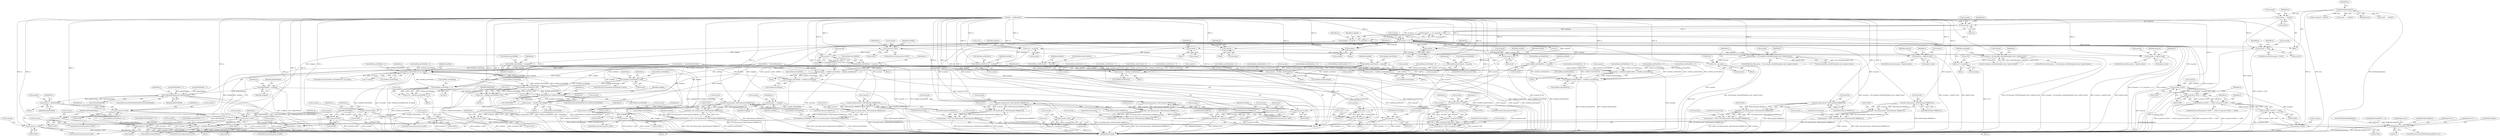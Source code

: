 digraph "0_openmpt_61fc6d3030a4d4283105cb5fb46b27b42fa5575e_1@array" {
"1000681" [label="(Call,m.param   = data[3])"];
"1000658" [label="(Call,file.ReadArray(data))"];
"1000707" [label="(Call,m.param >> 4)"];
"1000706" [label="(Call,(m.param >> 4) | (m.param << 4))"];
"1000704" [label="(Call,swapped = (m.param >> 4) | (m.param << 4))"];
"1000938" [label="(Call,globalVolSlide = swapped)"];
"1001990" [label="(Call,!didGlobalVolSlide && globalVolSlide)"];
"1002000" [label="(Call,m.param = globalVolSlide)"];
"1002006" [label="(Call,m.param & 0x0F)"];
"1002011" [label="(Call,m.param |= 0xF0)"];
"1002018" [label="(Call,m.param & 0xF0)"];
"1002023" [label="(Call,m.param |= 0x0F)"];
"1000990" [label="(Call,chnMem.autoVolSlide = swapped)"];
"1001753" [label="(Call,chnMem.autoVolSlide && !m.volcmd)"];
"1001763" [label="(Call,chnMem.autoVolSlide & 0xF0)"];
"1001778" [label="(Call,chnMem.autoVolSlide >> 4)"];
"1001774" [label="(Call,m.vol = chnMem.autoVolSlide >> 4)"];
"1001908" [label="(Call,!didVolSlide && chnMem.autoVolSlide)"];
"1001920" [label="(Call,m.param = chnMem.autoVolSlide)"];
"1001928" [label="(Call,m.param & 0x0F)"];
"1001933" [label="(Call,m.param |= 0xF0)"];
"1001940" [label="(Call,m.param & 0xF0)"];
"1001945" [label="(Call,m.param |= 0x0F)"];
"1001794" [label="(Call,chnMem.autoVolSlide & 0xF)"];
"1001790" [label="(Call,m.vol = chnMem.autoVolSlide & 0xF)"];
"1001563" [label="(Call,m.param = swapped)"];
"1001569" [label="(Call,m.param & 0xF0)"];
"1001574" [label="(Call,m.param |= 0x0F)"];
"1001581" [label="(Call,m.param & 0x0F)"];
"1001586" [label="(Call,m.param |= 0xF0)"];
"1000712" [label="(Call,m.param << 4)"];
"1000792" [label="(Call,std::min(m.param, ModCommand::PARAM(15)))"];
"1000790" [label="(Call,0x10 | std::min(m.param, ModCommand::PARAM(15)))"];
"1000786" [label="(Call,chnMem.autoFinePorta = 0x10 | std::min(m.param, ModCommand::PARAM(15)))"];
"1001855" [label="(Call,m.param = chnMem.autoFinePorta)"];
"1000830" [label="(Call,std::min(m.param, ModCommand::PARAM(15)))"];
"1000828" [label="(Call,0x20 | std::min(m.param, ModCommand::PARAM(15)))"];
"1000824" [label="(Call,chnMem.autoFinePorta = 0x20 | std::min(m.param, ModCommand::PARAM(15)))"];
"1000867" [label="(Call,chnMem.autoPortaUp = m.param)"];
"1001819" [label="(Call,m.param = chnMem.autoPortaUp)"];
"1000905" [label="(Call,chnMem.autoPortaDown = m.param)"];
"1001837" [label="(Call,m.param = chnMem.autoPortaDown)"];
"1000963" [label="(Call,std::min(m.param, ModCommand::PARAM(15)))"];
"1000961" [label="(Call,0x10 | std::min(m.param, ModCommand::PARAM(15)))"];
"1000957" [label="(Call,m.param = 0x10 | std::min(m.param, ModCommand::PARAM(15)))"];
"1000982" [label="(Call,std::min(m.param, ModCommand::PARAM(15)))"];
"1000980" [label="(Call,0x20 | std::min(m.param, ModCommand::PARAM(15)))"];
"1000976" [label="(Call,m.param = 0x20 | std::min(m.param, ModCommand::PARAM(15)))"];
"1001011" [label="(Call,m.vol = m.param)"];
"1001035" [label="(Call,m.param & 0xF0)"];
"1001050" [label="(Call,m.param >> 4)"];
"1001046" [label="(Call,m.vol = m.param >> 4)"];
"1001057" [label="(Call,m.param & 0x0F)"];
"1001072" [label="(Call,m.param & 0xF)"];
"1001068" [label="(Call,m.vol = m.param & 0xF)"];
"1001121" [label="(Call,m.param & 0xF)"];
"1001117" [label="(Call,fileHeader.speedFrac = m.param & 0xF)"];
"1000596" [label="(Call,fileHeader.speedFrac & 3)"];
"1001126" [label="(Call,m.param >>= 4)"];
"1001133" [label="(Call,chnMem.autoVibrato = m.param)"];
"1001895" [label="(Call,m.param = chnMem.vibratoMem = chnMem.autoVibrato)"];
"1001899" [label="(Call,chnMem.vibratoMem = chnMem.autoVibrato)"];
"1001157" [label="(Call,m.param & 0xF)"];
"1001162" [label="(Call,chnMem.autoTremolo = m.param)"];
"1001964" [label="(Call,m.param = chnMem.autoTremolo)"];
"1001208" [label="(Call,chnMem.autoTonePorta = m.param)"];
"1001873" [label="(Call,m.param = chnMem.tonePortaMem = chnMem.autoTonePorta)"];
"1001877" [label="(Call,chnMem.tonePortaMem = chnMem.autoTonePorta)"];
"1001259" [label="(Call,m.param--)"];
"1001264" [label="(Call,m.param < std::min(mpt::size(ModSample().cues), loopList.size()))"];
"1001280" [label="(Call,m.vol = m.param)"];
"1001319" [label="(Call,m.param--)"];
"1001324" [label="(Call,m.param < loopList.size())"];
"1001400" [label="(Call,m.param--)"];
"1001405" [label="(Call,m.param < std::min(mpt::size(ModSample().cues), loopList.size()))"];
"1001421" [label="(Call,m.vol = m.param)"];
"1001498" [label="(Call,m.param--)"];
"1001503" [label="(Call,m.param < loopList.size())"];
"1001594" [label="(Call,m.param & 0xF0)"];
"1001604" [label="(Call,m.param >> 4)"];
"1001600" [label="(Call,chnMem.autoVolSlide = m.param >> 4)"];
"1001631" [label="(Call,m.param & 0xF)"];
"1001629" [label="(Call,0xC0 | (m.param & 0xF))"];
"1001625" [label="(Call,m.param = 0xC0 | (m.param & 0xF))"];
"1001649" [label="(Call,std::min(m.param, ModCommand::PARAM(15)))"];
"1001647" [label="(Call,0xD0 | std::min(m.param, ModCommand::PARAM(15)))"];
"1001643" [label="(Call,m.param = 0xD0 | std::min(m.param, ModCommand::PARAM(15)))"];
"1001668" [label="(Call,std::min(m.param, ModCommand::PARAM(15)))"];
"1001666" [label="(Call,0x90 | std::min(m.param, ModCommand::PARAM(15)))"];
"1001662" [label="(Call,m.param = 0x90 | std::min(m.param, ModCommand::PARAM(15)))"];
"1001686" [label="(Call,m.param & 0xF0)"];
"1001685" [label="(Call,(m.param & 0xF0) == 0x60)"];
"1001684" [label="(Call,(m.param & 0xF0) == 0x60 || (m.param & 0xF0) == 0xE0)"];
"1001693" [label="(Call,m.param & 0xF0)"];
"1001692" [label="(Call,(m.param & 0xF0) == 0xE0)"];
"1001717" [label="(Call,m.param < 0x20)"];
"1001914" [label="(Block,)"];
"1001503" [label="(Call,m.param < loopList.size())"];
"1000943" [label="(Identifier,m)"];
"1001208" [label="(Call,chnMem.autoTonePorta = m.param)"];
"1001878" [label="(Call,chnMem.tonePortaMem)"];
"1001669" [label="(Call,m.param)"];
"1000803" [label="(Call,chnMem.autoPortaDown = 0)"];
"1002022" [label="(Literal,0xF0)"];
"1000712" [label="(Call,m.param << 4)"];
"1001418" [label="(Identifier,m)"];
"1001125" [label="(Literal,0xF)"];
"1001762" [label="(ControlStructure,if(chnMem.autoVolSlide & 0xF0))"];
"1000714" [label="(Identifier,m)"];
"1001308" [label="(Block,)"];
"1002012" [label="(Call,m.param)"];
"1001588" [label="(Identifier,m)"];
"1000674" [label="(Call,m.command = data[2])"];
"1000905" [label="(Call,chnMem.autoPortaDown = m.param)"];
"1001072" [label="(Call,m.param & 0xF)"];
"1001653" [label="(Call,ModCommand::PARAM(15))"];
"1001644" [label="(Call,m.param)"];
"1001939" [label="(ControlStructure,if(m.param & 0xF0))"];
"1001062" [label="(Block,)"];
"1002018" [label="(Call,m.param & 0xF0)"];
"1001389" [label="(Block,)"];
"1001263" [label="(ControlStructure,if(m.param < std::min(mpt::size(ModSample().cues), loopList.size())))"];
"1000644" [label="(Block,)"];
"1000790" [label="(Call,0x10 | std::min(m.param, ModCommand::PARAM(15)))"];
"1001590" [label="(Literal,0xF0)"];
"1000808" [label="(Call,chnMem.autoTonePorta = 0)"];
"1001280" [label="(Call,m.vol = m.param)"];
"1001798" [label="(Literal,0xF)"];
"1001900" [label="(Call,chnMem.vibratoMem)"];
"1000871" [label="(Call,m.param)"];
"1001514" [label="(Identifier,loopList)"];
"1001643" [label="(Call,m.param = 0xD0 | std::min(m.param, ModCommand::PARAM(15)))"];
"1001012" [label="(Call,m.vol)"];
"1001928" [label="(Call,m.param & 0x0F)"];
"1001582" [label="(Call,m.param)"];
"1001956" [label="(Identifier,chnMem)"];
"1001725" [label="(Identifier,m)"];
"1001076" [label="(Literal,0xF)"];
"1001601" [label="(Call,chnMem.autoVolSlide)"];
"1001162" [label="(Call,chnMem.autoTremolo = m.param)"];
"1001068" [label="(Call,m.vol = m.param & 0xF)"];
"1001502" [label="(ControlStructure,if(m.param < loopList.size()))"];
"1000834" [label="(Call,ModCommand::PARAM(15))"];
"1001965" [label="(Call,m.param)"];
"1001737" [label="(Identifier,m)"];
"1002015" [label="(Literal,0xF0)"];
"1001790" [label="(Call,m.vol = chnMem.autoVolSlide & 0xF)"];
"1000652" [label="(Call,&m = rowBase[chn])"];
"1001752" [label="(ControlStructure,if(chnMem.autoVolSlide && !m.volcmd))"];
"1001933" [label="(Call,m.param |= 0xF0)"];
"1000997" [label="(Identifier,m)"];
"1000868" [label="(Call,chnMem.autoPortaUp)"];
"1001054" [label="(Literal,4)"];
"1000602" [label="(JumpTarget,default:)"];
"1001622" [label="(Identifier,m)"];
"1001158" [label="(Call,m.param)"];
"1001405" [label="(Call,m.param < std::min(mpt::size(ModSample().cues), loopList.size()))"];
"1001764" [label="(Call,chnMem.autoVolSlide)"];
"1001498" [label="(Call,m.param--)"];
"1001968" [label="(Call,chnMem.autoTremolo)"];
"1001911" [label="(Call,chnMem.autoVolSlide)"];
"1000957" [label="(Call,m.param = 0x10 | std::min(m.param, ModCommand::PARAM(15)))"];
"1001122" [label="(Call,m.param)"];
"1001718" [label="(Call,m.param)"];
"1000707" [label="(Call,m.param >> 4)"];
"1000682" [label="(Call,m.param)"];
"1001753" [label="(Call,chnMem.autoVolSlide && !m.volcmd)"];
"1001767" [label="(Literal,0xF0)"];
"1000938" [label="(Call,globalVolSlide = swapped)"];
"1001635" [label="(Literal,0xF)"];
"1000933" [label="(Call,globalVolSlide = 0)"];
"1001324" [label="(Call,m.param < loopList.size())"];
"1001137" [label="(Call,m.param)"];
"1001942" [label="(Identifier,m)"];
"1001881" [label="(Call,chnMem.autoTonePorta)"];
"1001563" [label="(Call,m.param = swapped)"];
"1000800" [label="(Identifier,chnMem)"];
"1000798" [label="(Call,chnMem.autoPortaUp = 0)"];
"1001991" [label="(Call,!didGlobalVolSlide)"];
"1001591" [label="(ControlStructure,break;)"];
"1001259" [label="(Call,m.param--)"];
"1001335" [label="(Identifier,loopList)"];
"1001425" [label="(Call,m.param)"];
"1001069" [label="(Call,m.vol)"];
"1001757" [label="(Call,!m.volcmd)"];
"1001604" [label="(Call,m.param >> 4)"];
"1001608" [label="(Literal,4)"];
"1001951" [label="(Identifier,didVolSlide)"];
"1000900" [label="(Call,chnMem.autoPortaUp = 0)"];
"1002011" [label="(Call,m.param |= 0xF0)"];
"1002017" [label="(ControlStructure,if(m.param & 0xF0))"];
"1000759" [label="(Block,)"];
"1000646" [label="(Call,&chnMem = channelMemory[chn])"];
"1000963" [label="(Call,std::min(m.param, ModCommand::PARAM(15)))"];
"1000914" [label="(Identifier,chnMem)"];
"1001209" [label="(Call,chnMem.autoTonePorta)"];
"1000793" [label="(Call,m.param)"];
"1001203" [label="(Call,chnMem.autoPortaDown = 0)"];
"1001899" [label="(Call,chnMem.vibratoMem = chnMem.autoVibrato)"];
"1001849" [label="(Block,)"];
"1001058" [label="(Call,m.param)"];
"1000906" [label="(Call,chnMem.autoPortaDown)"];
"1001947" [label="(Identifier,m)"];
"1001636" [label="(ControlStructure,break;)"];
"1000667" [label="(Call,m.note    = data[1])"];
"1001697" [label="(Literal,0xF0)"];
"1001268" [label="(Call,std::min(mpt::size(ModSample().cues), loopList.size()))"];
"1001778" [label="(Call,chnMem.autoVolSlide >> 4)"];
"1001034" [label="(ControlStructure,if(m.param & 0xF0))"];
"1001805" [label="(Identifier,m)"];
"1001020" [label="(Identifier,chnMem)"];
"1001632" [label="(Call,m.param)"];
"1001574" [label="(Call,m.param |= 0x0F)"];
"1001782" [label="(Literal,4)"];
"1001794" [label="(Call,chnMem.autoVolSlide & 0xF)"];
"1001036" [label="(Call,m.param)"];
"1001117" [label="(Call,fileHeader.speedFrac = m.param & 0xF)"];
"1001128" [label="(Identifier,m)"];
"1001662" [label="(Call,m.param = 0x90 | std::min(m.param, ModCommand::PARAM(15)))"];
"1001859" [label="(Call,chnMem.autoFinePorta)"];
"1001903" [label="(Call,chnMem.autoVibrato)"];
"1001686" [label="(Call,m.param & 0xF0)"];
"1001549" [label="(Identifier,m)"];
"1001693" [label="(Call,m.param & 0xF0)"];
"1002013" [label="(Identifier,m)"];
"1000711" [label="(Literal,4)"];
"1001573" [label="(Literal,0xF0)"];
"1001605" [label="(Call,m.param)"];
"1001795" [label="(Call,chnMem.autoVolSlide)"];
"1001177" [label="(Identifier,m)"];
"1001370" [label="(Identifier,m)"];
"1001668" [label="(Call,std::min(m.param, ModCommand::PARAM(15)))"];
"1000830" [label="(Call,std::min(m.param, ModCommand::PARAM(15)))"];
"1001945" [label="(Call,m.param |= 0x0F)"];
"1001079" [label="(Identifier,chnMem)"];
"1000912" [label="(Call,chnMem.autoTonePorta = 0)"];
"1001989" [label="(ControlStructure,if(!didGlobalVolSlide && globalVolSlide))"];
"1001873" [label="(Call,m.param = chnMem.tonePortaMem = chnMem.autoTonePorta)"];
"1001935" [label="(Identifier,m)"];
"1000705" [label="(Identifier,swapped)"];
"1001754" [label="(Call,chnMem.autoVolSlide)"];
"1000958" [label="(Call,m.param)"];
"1001568" [label="(ControlStructure,if(m.param & 0xF0))"];
"1001015" [label="(Call,m.param)"];
"1001504" [label="(Call,m.param)"];
"1000700" [label="(Call,chnMem = ChannelMemory())"];
"1000643" [label="(Identifier,chn)"];
"1000836" [label="(Call,chnMem.autoPortaUp = 0)"];
"1001073" [label="(Call,m.param)"];
"1001791" [label="(Call,m.vol)"];
"1001889" [label="(Block,)"];
"1001157" [label="(Call,m.param & 0xF)"];
"1001944" [label="(Literal,0xF0)"];
"1001819" [label="(Call,m.param = chnMem.autoPortaUp)"];
"1001716" [label="(ControlStructure,if(m.param < 0x20))"];
"1001578" [label="(Literal,0x0F)"];
"1001248" [label="(Block,)"];
"1001650" [label="(Call,m.param)"];
"1001598" [label="(Literal,0xF0)"];
"1001687" [label="(Call,m.param)"];
"1001161" [label="(Literal,0xF)"];
"1001576" [label="(Identifier,m)"];
"1001626" [label="(Call,m.param)"];
"1001924" [label="(Call,chnMem.autoVolSlide)"];
"1000988" [label="(ControlStructure,break;)"];
"1000148" [label="(Call,ValidateHeader(fileHeader))"];
"1001325" [label="(Call,m.param)"];
"1001404" [label="(ControlStructure,if(m.param < std::min(mpt::size(ModSample().cues), loopList.size())))"];
"1001401" [label="(Call,m.param)"];
"1001630" [label="(Literal,0xC0)"];
"1002008" [label="(Identifier,m)"];
"1001212" [label="(Call,m.param)"];
"1002006" [label="(Call,m.param & 0x0F)"];
"1001077" [label="(Call,chnMem.autoVolSlide = 0)"];
"1001406" [label="(Call,m.param)"];
"1001813" [label="(Block,)"];
"1000969" [label="(ControlStructure,break;)"];
"1000786" [label="(Call,chnMem.autoFinePorta = 0x10 | std::min(m.param, ModCommand::PARAM(15)))"];
"1000787" [label="(Call,chnMem.autoFinePorta)"];
"1001721" [label="(Literal,0x20)"];
"1001856" [label="(Call,m.param)"];
"1002001" [label="(Call,m.param)"];
"1001595" [label="(Call,m.param)"];
"1001774" [label="(Call,m.vol = chnMem.autoVolSlide >> 4)"];
"1000517" [label="(Call,globalVolSlide = 0)"];
"1001838" [label="(Call,m.param)"];
"1001990" [label="(Call,!didGlobalVolSlide && globalVolSlide)"];
"1001895" [label="(Call,m.param = chnMem.vibratoMem = chnMem.autoVibrato)"];
"1001432" [label="(Identifier,nonLooped)"];
"1000824" [label="(Call,chnMem.autoFinePorta = 0x20 | std::min(m.param, ModCommand::PARAM(15)))"];
"1001409" [label="(Call,std::min(mpt::size(ModSample().cues), loopList.size()))"];
"1000708" [label="(Call,m.param)"];
"1000876" [label="(Identifier,chnMem)"];
"1001265" [label="(Call,m.param)"];
"1001264" [label="(Call,m.param < std::min(mpt::size(ModSample().cues), loopList.size()))"];
"1000879" [label="(Call,chnMem.autoTonePorta = 0)"];
"1001217" [label="(Identifier,chnMem)"];
"1002182" [label="(MethodReturn,bool)"];
"1001775" [label="(Call,m.vol)"];
"1001198" [label="(Call,chnMem.autoPortaUp = 0)"];
"1001647" [label="(Call,0xD0 | std::min(m.param, ModCommand::PARAM(15)))"];
"1001934" [label="(Call,m.param)"];
"1001771" [label="(Identifier,m)"];
"1001166" [label="(Call,m.param)"];
"1000681" [label="(Call,m.param   = data[3])"];
"1000939" [label="(Identifier,globalVolSlide)"];
"1001320" [label="(Call,m.param)"];
"1001571" [label="(Identifier,m)"];
"1000595" [label="(ControlStructure,switch(fileHeader.speedFrac & 3))"];
"1001994" [label="(Block,)"];
"1001917" [label="(Identifier,m)"];
"1001701" [label="(Identifier,m)"];
"1001787" [label="(Identifier,m)"];
"1002000" [label="(Call,m.param = globalVolSlide)"];
"1001648" [label="(Literal,0xD0)"];
"1001260" [label="(Call,m.param)"];
"1001685" [label="(Call,(m.param & 0xF0) == 0x60)"];
"1001328" [label="(Call,loopList.size())"];
"1001059" [label="(Identifier,m)"];
"1000981" [label="(Literal,0x20)"];
"1001920" [label="(Call,m.param = chnMem.autoVolSlide)"];
"1001422" [label="(Call,m.vol)"];
"1001674" [label="(ControlStructure,break;)"];
"1000977" [label="(Call,m.param)"];
"1002007" [label="(Call,m.param)"];
"1001415" [label="(Block,)"];
"1001698" [label="(Literal,0xE0)"];
"1001779" [label="(Call,chnMem.autoVolSlide)"];
"1001057" [label="(Call,m.param & 0x0F)"];
"1001131" [label="(ControlStructure,break;)"];
"1000962" [label="(Literal,0x10)"];
"1001039" [label="(Literal,0xF0)"];
"1001407" [label="(Identifier,m)"];
"1001946" [label="(Call,m.param)"];
"1001683" [label="(ControlStructure,if((m.param & 0xF0) == 0x60 || (m.param & 0xF0) == 0xE0))"];
"1001487" [label="(Block,)"];
"1001193" [label="(Call,chnMem.autoFinePorta = 0)"];
"1001823" [label="(Call,chnMem.autoPortaUp)"];
"1001585" [label="(Literal,0x0F)"];
"1001930" [label="(Identifier,m)"];
"1001050" [label="(Call,m.param >> 4)"];
"1000721" [label="(Identifier,m)"];
"1001056" [label="(ControlStructure,if(m.param & 0x0F))"];
"1001765" [label="(Identifier,chnMem)"];
"1001728" [label="(Call,fileHeader.speedFrac = 0)"];
"1001940" [label="(Call,m.param & 0xF0)"];
"1000704" [label="(Call,swapped = (m.param >> 4) | (m.param << 4))"];
"1001684" [label="(Call,(m.param & 0xF0) == 0x60 || (m.param & 0xF0) == 0xE0)"];
"1000991" [label="(Call,chnMem.autoVolSlide)"];
"1001172" [label="(Identifier,chnMem)"];
"1000961" [label="(Call,0x10 | std::min(m.param, ModCommand::PARAM(15)))"];
"1001929" [label="(Call,m.param)"];
"1001600" [label="(Call,chnMem.autoVolSlide = m.param >> 4)"];
"1001667" [label="(Literal,0x90)"];
"1001941" [label="(Call,m.param)"];
"1000838" [label="(Identifier,chnMem)"];
"1001909" [label="(Call,!didVolSlide)"];
"1001567" [label="(Identifier,swapped)"];
"1001046" [label="(Call,m.vol = m.param >> 4)"];
"1001625" [label="(Call,m.param = 0xC0 | (m.param & 0xF))"];
"1001326" [label="(Identifier,m)"];
"1001599" [label="(Block,)"];
"1001051" [label="(Call,m.param)"];
"1002024" [label="(Call,m.param)"];
"1001323" [label="(ControlStructure,if(m.param < loopList.size()))"];
"1001133" [label="(Call,chnMem.autoVibrato = m.param)"];
"1001964" [label="(Call,m.param = chnMem.autoTremolo)"];
"1000994" [label="(Identifier,swapped)"];
"1001831" [label="(Block,)"];
"1002005" [label="(ControlStructure,if(m.param & 0x0F))"];
"1001121" [label="(Call,m.param & 0xF)"];
"1001908" [label="(Call,!didVolSlide && chnMem.autoVolSlide)"];
"1001065" [label="(Identifier,m)"];
"1001134" [label="(Call,chnMem.autoVibrato)"];
"1001564" [label="(Call,m.param)"];
"1000895" [label="(Call,chnMem.autoFinePorta = 0)"];
"1001611" [label="(Identifier,m)"];
"1001156" [label="(ControlStructure,if(m.param & 0xF))"];
"1000625" [label="(JumpTarget,case 3:)"];
"1002010" [label="(Literal,0x0F)"];
"1002027" [label="(Literal,0x0F)"];
"1000831" [label="(Call,m.param)"];
"1002029" [label="(Identifier,didGlobalVolSlide)"];
"1001958" [label="(Block,)"];
"1001837" [label="(Call,m.param = chnMem.autoPortaDown)"];
"1000909" [label="(Call,m.param)"];
"1001011" [label="(Call,m.vol = m.param)"];
"1001319" [label="(Call,m.param--)"];
"1001717" [label="(Call,m.param < 0x20)"];
"1001400" [label="(Call,m.param--)"];
"1000828" [label="(Call,0x20 | std::min(m.param, ModCommand::PARAM(15)))"];
"1001266" [label="(Identifier,m)"];
"1000867" [label="(Call,chnMem.autoPortaUp = m.param)"];
"1001507" [label="(Call,loopList.size())"];
"1001040" [label="(Block,)"];
"1000796" [label="(Call,ModCommand::PARAM(15))"];
"1001289" [label="(Identifier,m)"];
"1000706" [label="(Call,(m.param >> 4) | (m.param << 4))"];
"1001763" [label="(Call,chnMem.autoVolSlide & 0xF0)"];
"1001629" [label="(Call,0xC0 | (m.param & 0xF))"];
"1001594" [label="(Call,m.param & 0xF0)"];
"1001690" [label="(Literal,0xF0)"];
"1000825" [label="(Call,chnMem.autoFinePorta)"];
"1002019" [label="(Call,m.param)"];
"1000792" [label="(Call,std::min(m.param, ModCommand::PARAM(15)))"];
"1001692" [label="(Call,(m.param & 0xF0) == 0xE0)"];
"1001586" [label="(Call,m.param |= 0xF0)"];
"1000829" [label="(Literal,0x20)"];
"1001587" [label="(Call,m.param)"];
"1000980" [label="(Call,0x20 | std::min(m.param, ModCommand::PARAM(15)))"];
"1001949" [label="(Literal,0x0F)"];
"1001061" [label="(Literal,0x0F)"];
"1002004" [label="(Identifier,globalVolSlide)"];
"1001421" [label="(Call,m.vol = m.param)"];
"1001932" [label="(Literal,0x0F)"];
"1001580" [label="(ControlStructure,if(m.param & 0x0F))"];
"1000662" [label="(Identifier,m)"];
"1000716" [label="(Literal,4)"];
"1001043" [label="(Identifier,m)"];
"1001035" [label="(Call,m.param & 0xF0)"];
"1001569" [label="(Call,m.param & 0xF0)"];
"1000862" [label="(Call,chnMem.autoFinePorta = 0)"];
"1001800" [label="(Identifier,didVolSlide)"];
"1001126" [label="(Call,m.param >>= 4)"];
"1000990" [label="(Call,chnMem.autoVolSlide = swapped)"];
"1002025" [label="(Identifier,m)"];
"1000597" [label="(Call,fileHeader.speedFrac)"];
"1001896" [label="(Call,m.param)"];
"1000658" [label="(Call,file.ReadArray(data))"];
"1001593" [label="(ControlStructure,if(m.param & 0xF0))"];
"1001997" [label="(Identifier,m)"];
"1000982" [label="(Call,std::min(m.param, ModCommand::PARAM(15)))"];
"1000791" [label="(Literal,0x10)"];
"1001570" [label="(Call,m.param)"];
"1000986" [label="(Call,ModCommand::PARAM(15))"];
"1001164" [label="(Identifier,chnMem)"];
"1001018" [label="(Call,chnMem.autoVolSlide = 0)"];
"1001663" [label="(Call,m.param)"];
"1001130" [label="(Literal,4)"];
"1000659" [label="(Identifier,data)"];
"1000964" [label="(Call,m.param)"];
"1000983" [label="(Call,m.param)"];
"1002023" [label="(Call,m.param |= 0x0F)"];
"1000660" [label="(Call,m.instr   = data[0])"];
"1001694" [label="(Call,m.param)"];
"1001707" [label="(Identifier,m)"];
"1001768" [label="(Block,)"];
"1001784" [label="(Block,)"];
"1001602" [label="(Identifier,chnMem)"];
"1001655" [label="(ControlStructure,break;)"];
"1001841" [label="(Call,chnMem.autoPortaDown)"];
"1001993" [label="(Identifier,globalVolSlide)"];
"1000874" [label="(Call,chnMem.autoPortaDown = 0)"];
"1001277" [label="(Identifier,m)"];
"1001867" [label="(Block,)"];
"1001619" [label="(Block,)"];
"1001927" [label="(ControlStructure,if(m.param & 0x0F))"];
"1001575" [label="(Call,m.param)"];
"1000616" [label="(JumpTarget,case 2:)"];
"1000846" [label="(Call,chnMem.autoTonePorta = 0)"];
"1001907" [label="(ControlStructure,if(!didVolSlide && chnMem.autoVolSlide))"];
"1001118" [label="(Call,fileHeader.speedFrac)"];
"1000940" [label="(Identifier,swapped)"];
"1001127" [label="(Call,m.param)"];
"1001649" [label="(Call,std::min(m.param, ModCommand::PARAM(15)))"];
"1000596" [label="(Call,fileHeader.speedFrac & 3)"];
"1001921" [label="(Call,m.param)"];
"1001666" [label="(Call,0x90 | std::min(m.param, ModCommand::PARAM(15)))"];
"1001855" [label="(Call,m.param = chnMem.autoFinePorta)"];
"1000607" [label="(JumpTarget,case 1:)"];
"1001672" [label="(Call,ModCommand::PARAM(15))"];
"1001937" [label="(Literal,0xF0)"];
"1001820" [label="(Call,m.param)"];
"1001170" [label="(Call,chnMem.autoTremolo = 0)"];
"1000713" [label="(Call,m.param)"];
"1000976" [label="(Call,m.param = 0x20 | std::min(m.param, ModCommand::PARAM(15)))"];
"1000690" [label="(Identifier,m)"];
"1001581" [label="(Call,m.param & 0x0F)"];
"1001499" [label="(Call,m.param)"];
"1001281" [label="(Call,m.vol)"];
"1000967" [label="(Call,ModCommand::PARAM(15))"];
"1001695" [label="(Identifier,m)"];
"1001284" [label="(Call,m.param)"];
"1000685" [label="(Call,data[3])"];
"1000841" [label="(Call,chnMem.autoPortaDown = 0)"];
"1001583" [label="(Identifier,m)"];
"1001142" [label="(Identifier,chnMem)"];
"1001047" [label="(Call,m.vol)"];
"1000600" [label="(Literal,3)"];
"1001877" [label="(Call,chnMem.tonePortaMem = chnMem.autoTonePorta)"];
"1001274" [label="(Block,)"];
"1001691" [label="(Literal,0x60)"];
"1001163" [label="(Call,chnMem.autoTremolo)"];
"1002020" [label="(Identifier,m)"];
"1001874" [label="(Call,m.param)"];
"1001505" [label="(Identifier,m)"];
"1001631" [label="(Call,m.param & 0xF)"];
"1000681" -> "1000644"  [label="AST: "];
"1000681" -> "1000685"  [label="CFG: "];
"1000682" -> "1000681"  [label="AST: "];
"1000685" -> "1000681"  [label="AST: "];
"1000690" -> "1000681"  [label="CFG: "];
"1000681" -> "1002182"  [label="DDG: data[3]"];
"1000658" -> "1000681"  [label="DDG: data"];
"1000681" -> "1000707"  [label="DDG: m.param"];
"1000658" -> "1000644"  [label="AST: "];
"1000658" -> "1000659"  [label="CFG: "];
"1000659" -> "1000658"  [label="AST: "];
"1000662" -> "1000658"  [label="CFG: "];
"1000658" -> "1002182"  [label="DDG: file.ReadArray(data)"];
"1000658" -> "1002182"  [label="DDG: data"];
"1000658" -> "1000660"  [label="DDG: data"];
"1000658" -> "1000667"  [label="DDG: data"];
"1000658" -> "1000674"  [label="DDG: data"];
"1000707" -> "1000706"  [label="AST: "];
"1000707" -> "1000711"  [label="CFG: "];
"1000708" -> "1000707"  [label="AST: "];
"1000711" -> "1000707"  [label="AST: "];
"1000714" -> "1000707"  [label="CFG: "];
"1000707" -> "1000706"  [label="DDG: m.param"];
"1000707" -> "1000706"  [label="DDG: 4"];
"1000652" -> "1000707"  [label="DDG: m"];
"1000707" -> "1000712"  [label="DDG: m.param"];
"1000706" -> "1000704"  [label="AST: "];
"1000706" -> "1000712"  [label="CFG: "];
"1000712" -> "1000706"  [label="AST: "];
"1000704" -> "1000706"  [label="CFG: "];
"1000706" -> "1002182"  [label="DDG: m.param << 4"];
"1000706" -> "1002182"  [label="DDG: m.param >> 4"];
"1000706" -> "1000704"  [label="DDG: m.param >> 4"];
"1000706" -> "1000704"  [label="DDG: m.param << 4"];
"1000712" -> "1000706"  [label="DDG: m.param"];
"1000712" -> "1000706"  [label="DDG: 4"];
"1000704" -> "1000644"  [label="AST: "];
"1000705" -> "1000704"  [label="AST: "];
"1000721" -> "1000704"  [label="CFG: "];
"1000704" -> "1002182"  [label="DDG: (m.param >> 4) | (m.param << 4)"];
"1000704" -> "1002182"  [label="DDG: swapped"];
"1000704" -> "1000938"  [label="DDG: swapped"];
"1000704" -> "1000990"  [label="DDG: swapped"];
"1000704" -> "1001563"  [label="DDG: swapped"];
"1000938" -> "1000759"  [label="AST: "];
"1000938" -> "1000940"  [label="CFG: "];
"1000939" -> "1000938"  [label="AST: "];
"1000940" -> "1000938"  [label="AST: "];
"1000943" -> "1000938"  [label="CFG: "];
"1000938" -> "1002182"  [label="DDG: globalVolSlide"];
"1000938" -> "1002182"  [label="DDG: swapped"];
"1000938" -> "1001990"  [label="DDG: globalVolSlide"];
"1001990" -> "1001989"  [label="AST: "];
"1001990" -> "1001991"  [label="CFG: "];
"1001990" -> "1001993"  [label="CFG: "];
"1001991" -> "1001990"  [label="AST: "];
"1001993" -> "1001990"  [label="AST: "];
"1001997" -> "1001990"  [label="CFG: "];
"1000643" -> "1001990"  [label="CFG: "];
"1001990" -> "1002182"  [label="DDG: globalVolSlide"];
"1001990" -> "1002182"  [label="DDG: !didGlobalVolSlide"];
"1001990" -> "1002182"  [label="DDG: !didGlobalVolSlide && globalVolSlide"];
"1001991" -> "1001990"  [label="DDG: didGlobalVolSlide"];
"1000933" -> "1001990"  [label="DDG: globalVolSlide"];
"1000517" -> "1001990"  [label="DDG: globalVolSlide"];
"1001990" -> "1002000"  [label="DDG: globalVolSlide"];
"1002000" -> "1001994"  [label="AST: "];
"1002000" -> "1002004"  [label="CFG: "];
"1002001" -> "1002000"  [label="AST: "];
"1002004" -> "1002000"  [label="AST: "];
"1002008" -> "1002000"  [label="CFG: "];
"1002000" -> "1002182"  [label="DDG: globalVolSlide"];
"1002000" -> "1002006"  [label="DDG: m.param"];
"1002006" -> "1002005"  [label="AST: "];
"1002006" -> "1002010"  [label="CFG: "];
"1002007" -> "1002006"  [label="AST: "];
"1002010" -> "1002006"  [label="AST: "];
"1002013" -> "1002006"  [label="CFG: "];
"1002020" -> "1002006"  [label="CFG: "];
"1002006" -> "1002182"  [label="DDG: m.param & 0x0F"];
"1000652" -> "1002006"  [label="DDG: m"];
"1002006" -> "1002011"  [label="DDG: m.param"];
"1002006" -> "1002018"  [label="DDG: m.param"];
"1002011" -> "1002005"  [label="AST: "];
"1002011" -> "1002015"  [label="CFG: "];
"1002012" -> "1002011"  [label="AST: "];
"1002015" -> "1002011"  [label="AST: "];
"1002029" -> "1002011"  [label="CFG: "];
"1002011" -> "1002182"  [label="DDG: m.param"];
"1002011" -> "1002182"  [label="DDG: m.param |= 0xF0"];
"1000652" -> "1002011"  [label="DDG: m"];
"1002018" -> "1002017"  [label="AST: "];
"1002018" -> "1002022"  [label="CFG: "];
"1002019" -> "1002018"  [label="AST: "];
"1002022" -> "1002018"  [label="AST: "];
"1002025" -> "1002018"  [label="CFG: "];
"1002029" -> "1002018"  [label="CFG: "];
"1002018" -> "1002182"  [label="DDG: m.param & 0xF0"];
"1002018" -> "1002182"  [label="DDG: m.param"];
"1000652" -> "1002018"  [label="DDG: m"];
"1002018" -> "1002023"  [label="DDG: m.param"];
"1002023" -> "1002017"  [label="AST: "];
"1002023" -> "1002027"  [label="CFG: "];
"1002024" -> "1002023"  [label="AST: "];
"1002027" -> "1002023"  [label="AST: "];
"1002029" -> "1002023"  [label="CFG: "];
"1002023" -> "1002182"  [label="DDG: m.param |= 0x0F"];
"1002023" -> "1002182"  [label="DDG: m.param"];
"1000652" -> "1002023"  [label="DDG: m"];
"1000990" -> "1000759"  [label="AST: "];
"1000990" -> "1000994"  [label="CFG: "];
"1000991" -> "1000990"  [label="AST: "];
"1000994" -> "1000990"  [label="AST: "];
"1000997" -> "1000990"  [label="CFG: "];
"1000990" -> "1002182"  [label="DDG: chnMem.autoVolSlide"];
"1000990" -> "1002182"  [label="DDG: swapped"];
"1000990" -> "1001753"  [label="DDG: chnMem.autoVolSlide"];
"1001753" -> "1001752"  [label="AST: "];
"1001753" -> "1001754"  [label="CFG: "];
"1001753" -> "1001757"  [label="CFG: "];
"1001754" -> "1001753"  [label="AST: "];
"1001757" -> "1001753"  [label="AST: "];
"1001765" -> "1001753"  [label="CFG: "];
"1001805" -> "1001753"  [label="CFG: "];
"1001753" -> "1002182"  [label="DDG: chnMem.autoVolSlide"];
"1001753" -> "1002182"  [label="DDG: !m.volcmd"];
"1001753" -> "1002182"  [label="DDG: chnMem.autoVolSlide && !m.volcmd"];
"1001908" -> "1001753"  [label="DDG: chnMem.autoVolSlide"];
"1000646" -> "1001753"  [label="DDG: chnMem"];
"1001077" -> "1001753"  [label="DDG: chnMem.autoVolSlide"];
"1001018" -> "1001753"  [label="DDG: chnMem.autoVolSlide"];
"1001778" -> "1001753"  [label="DDG: chnMem.autoVolSlide"];
"1001794" -> "1001753"  [label="DDG: chnMem.autoVolSlide"];
"1001600" -> "1001753"  [label="DDG: chnMem.autoVolSlide"];
"1000700" -> "1001753"  [label="DDG: chnMem"];
"1001757" -> "1001753"  [label="DDG: m.volcmd"];
"1001753" -> "1001763"  [label="DDG: chnMem.autoVolSlide"];
"1001753" -> "1001908"  [label="DDG: chnMem.autoVolSlide"];
"1001763" -> "1001762"  [label="AST: "];
"1001763" -> "1001767"  [label="CFG: "];
"1001764" -> "1001763"  [label="AST: "];
"1001767" -> "1001763"  [label="AST: "];
"1001771" -> "1001763"  [label="CFG: "];
"1001787" -> "1001763"  [label="CFG: "];
"1001763" -> "1002182"  [label="DDG: chnMem.autoVolSlide & 0xF0"];
"1000646" -> "1001763"  [label="DDG: chnMem"];
"1000700" -> "1001763"  [label="DDG: chnMem"];
"1001763" -> "1001778"  [label="DDG: chnMem.autoVolSlide"];
"1001763" -> "1001794"  [label="DDG: chnMem.autoVolSlide"];
"1001778" -> "1001774"  [label="AST: "];
"1001778" -> "1001782"  [label="CFG: "];
"1001779" -> "1001778"  [label="AST: "];
"1001782" -> "1001778"  [label="AST: "];
"1001774" -> "1001778"  [label="CFG: "];
"1001778" -> "1002182"  [label="DDG: chnMem.autoVolSlide"];
"1001778" -> "1001774"  [label="DDG: chnMem.autoVolSlide"];
"1001778" -> "1001774"  [label="DDG: 4"];
"1000646" -> "1001778"  [label="DDG: chnMem"];
"1000700" -> "1001778"  [label="DDG: chnMem"];
"1001778" -> "1001908"  [label="DDG: chnMem.autoVolSlide"];
"1001774" -> "1001768"  [label="AST: "];
"1001775" -> "1001774"  [label="AST: "];
"1001800" -> "1001774"  [label="CFG: "];
"1001774" -> "1002182"  [label="DDG: chnMem.autoVolSlide >> 4"];
"1001774" -> "1002182"  [label="DDG: m.vol"];
"1001908" -> "1001907"  [label="AST: "];
"1001908" -> "1001909"  [label="CFG: "];
"1001908" -> "1001911"  [label="CFG: "];
"1001909" -> "1001908"  [label="AST: "];
"1001911" -> "1001908"  [label="AST: "];
"1001917" -> "1001908"  [label="CFG: "];
"1001956" -> "1001908"  [label="CFG: "];
"1001908" -> "1002182"  [label="DDG: chnMem.autoVolSlide"];
"1001908" -> "1002182"  [label="DDG: !didVolSlide"];
"1001908" -> "1002182"  [label="DDG: !didVolSlide && chnMem.autoVolSlide"];
"1001909" -> "1001908"  [label="DDG: didVolSlide"];
"1000646" -> "1001908"  [label="DDG: chnMem"];
"1001794" -> "1001908"  [label="DDG: chnMem.autoVolSlide"];
"1000700" -> "1001908"  [label="DDG: chnMem"];
"1001908" -> "1001920"  [label="DDG: chnMem.autoVolSlide"];
"1001920" -> "1001914"  [label="AST: "];
"1001920" -> "1001924"  [label="CFG: "];
"1001921" -> "1001920"  [label="AST: "];
"1001924" -> "1001920"  [label="AST: "];
"1001930" -> "1001920"  [label="CFG: "];
"1001920" -> "1002182"  [label="DDG: chnMem.autoVolSlide"];
"1000646" -> "1001920"  [label="DDG: chnMem"];
"1000700" -> "1001920"  [label="DDG: chnMem"];
"1001920" -> "1001928"  [label="DDG: m.param"];
"1001928" -> "1001927"  [label="AST: "];
"1001928" -> "1001932"  [label="CFG: "];
"1001929" -> "1001928"  [label="AST: "];
"1001932" -> "1001928"  [label="AST: "];
"1001935" -> "1001928"  [label="CFG: "];
"1001942" -> "1001928"  [label="CFG: "];
"1001928" -> "1002182"  [label="DDG: m.param & 0x0F"];
"1000652" -> "1001928"  [label="DDG: m"];
"1001928" -> "1001933"  [label="DDG: m.param"];
"1001928" -> "1001940"  [label="DDG: m.param"];
"1001933" -> "1001927"  [label="AST: "];
"1001933" -> "1001937"  [label="CFG: "];
"1001934" -> "1001933"  [label="AST: "];
"1001937" -> "1001933"  [label="AST: "];
"1001951" -> "1001933"  [label="CFG: "];
"1001933" -> "1002182"  [label="DDG: m.param"];
"1001933" -> "1002182"  [label="DDG: m.param |= 0xF0"];
"1000652" -> "1001933"  [label="DDG: m"];
"1001940" -> "1001939"  [label="AST: "];
"1001940" -> "1001944"  [label="CFG: "];
"1001941" -> "1001940"  [label="AST: "];
"1001944" -> "1001940"  [label="AST: "];
"1001947" -> "1001940"  [label="CFG: "];
"1001951" -> "1001940"  [label="CFG: "];
"1001940" -> "1002182"  [label="DDG: m.param & 0xF0"];
"1001940" -> "1002182"  [label="DDG: m.param"];
"1000652" -> "1001940"  [label="DDG: m"];
"1001940" -> "1001945"  [label="DDG: m.param"];
"1001945" -> "1001939"  [label="AST: "];
"1001945" -> "1001949"  [label="CFG: "];
"1001946" -> "1001945"  [label="AST: "];
"1001949" -> "1001945"  [label="AST: "];
"1001951" -> "1001945"  [label="CFG: "];
"1001945" -> "1002182"  [label="DDG: m.param"];
"1001945" -> "1002182"  [label="DDG: m.param |= 0x0F"];
"1000652" -> "1001945"  [label="DDG: m"];
"1001794" -> "1001790"  [label="AST: "];
"1001794" -> "1001798"  [label="CFG: "];
"1001795" -> "1001794"  [label="AST: "];
"1001798" -> "1001794"  [label="AST: "];
"1001790" -> "1001794"  [label="CFG: "];
"1001794" -> "1002182"  [label="DDG: chnMem.autoVolSlide"];
"1001794" -> "1001790"  [label="DDG: chnMem.autoVolSlide"];
"1001794" -> "1001790"  [label="DDG: 0xF"];
"1000646" -> "1001794"  [label="DDG: chnMem"];
"1000700" -> "1001794"  [label="DDG: chnMem"];
"1001790" -> "1001784"  [label="AST: "];
"1001791" -> "1001790"  [label="AST: "];
"1001800" -> "1001790"  [label="CFG: "];
"1001790" -> "1002182"  [label="DDG: chnMem.autoVolSlide & 0xF"];
"1001790" -> "1002182"  [label="DDG: m.vol"];
"1001563" -> "1000759"  [label="AST: "];
"1001563" -> "1001567"  [label="CFG: "];
"1001564" -> "1001563"  [label="AST: "];
"1001567" -> "1001563"  [label="AST: "];
"1001571" -> "1001563"  [label="CFG: "];
"1001563" -> "1002182"  [label="DDG: swapped"];
"1001563" -> "1001569"  [label="DDG: m.param"];
"1001569" -> "1001568"  [label="AST: "];
"1001569" -> "1001573"  [label="CFG: "];
"1001570" -> "1001569"  [label="AST: "];
"1001573" -> "1001569"  [label="AST: "];
"1001576" -> "1001569"  [label="CFG: "];
"1001583" -> "1001569"  [label="CFG: "];
"1001569" -> "1002182"  [label="DDG: m.param & 0xF0"];
"1000652" -> "1001569"  [label="DDG: m"];
"1001569" -> "1001574"  [label="DDG: m.param"];
"1001569" -> "1001581"  [label="DDG: m.param"];
"1001574" -> "1001568"  [label="AST: "];
"1001574" -> "1001578"  [label="CFG: "];
"1001575" -> "1001574"  [label="AST: "];
"1001578" -> "1001574"  [label="AST: "];
"1001591" -> "1001574"  [label="CFG: "];
"1001574" -> "1002182"  [label="DDG: m.param |= 0x0F"];
"1001574" -> "1002182"  [label="DDG: m.param"];
"1000652" -> "1001574"  [label="DDG: m"];
"1001581" -> "1001580"  [label="AST: "];
"1001581" -> "1001585"  [label="CFG: "];
"1001582" -> "1001581"  [label="AST: "];
"1001585" -> "1001581"  [label="AST: "];
"1001588" -> "1001581"  [label="CFG: "];
"1001591" -> "1001581"  [label="CFG: "];
"1001581" -> "1002182"  [label="DDG: m.param"];
"1001581" -> "1002182"  [label="DDG: m.param & 0x0F"];
"1000652" -> "1001581"  [label="DDG: m"];
"1001581" -> "1001586"  [label="DDG: m.param"];
"1001586" -> "1001580"  [label="AST: "];
"1001586" -> "1001590"  [label="CFG: "];
"1001587" -> "1001586"  [label="AST: "];
"1001590" -> "1001586"  [label="AST: "];
"1001591" -> "1001586"  [label="CFG: "];
"1001586" -> "1002182"  [label="DDG: m.param"];
"1001586" -> "1002182"  [label="DDG: m.param |= 0xF0"];
"1000652" -> "1001586"  [label="DDG: m"];
"1000712" -> "1000716"  [label="CFG: "];
"1000713" -> "1000712"  [label="AST: "];
"1000716" -> "1000712"  [label="AST: "];
"1000712" -> "1002182"  [label="DDG: m.param"];
"1000652" -> "1000712"  [label="DDG: m"];
"1000712" -> "1000792"  [label="DDG: m.param"];
"1000712" -> "1000830"  [label="DDG: m.param"];
"1000712" -> "1000867"  [label="DDG: m.param"];
"1000712" -> "1000905"  [label="DDG: m.param"];
"1000712" -> "1000963"  [label="DDG: m.param"];
"1000712" -> "1000982"  [label="DDG: m.param"];
"1000712" -> "1001011"  [label="DDG: m.param"];
"1000712" -> "1001035"  [label="DDG: m.param"];
"1000712" -> "1001121"  [label="DDG: m.param"];
"1000712" -> "1001133"  [label="DDG: m.param"];
"1000712" -> "1001157"  [label="DDG: m.param"];
"1000712" -> "1001208"  [label="DDG: m.param"];
"1000712" -> "1001259"  [label="DDG: m.param"];
"1000712" -> "1001319"  [label="DDG: m.param"];
"1000712" -> "1001400"  [label="DDG: m.param"];
"1000712" -> "1001498"  [label="DDG: m.param"];
"1000712" -> "1001594"  [label="DDG: m.param"];
"1000712" -> "1001649"  [label="DDG: m.param"];
"1000712" -> "1001668"  [label="DDG: m.param"];
"1000712" -> "1001686"  [label="DDG: m.param"];
"1000712" -> "1001717"  [label="DDG: m.param"];
"1000792" -> "1000790"  [label="AST: "];
"1000792" -> "1000796"  [label="CFG: "];
"1000793" -> "1000792"  [label="AST: "];
"1000796" -> "1000792"  [label="AST: "];
"1000790" -> "1000792"  [label="CFG: "];
"1000792" -> "1002182"  [label="DDG: ModCommand::PARAM(15)"];
"1000792" -> "1000790"  [label="DDG: m.param"];
"1000792" -> "1000790"  [label="DDG: ModCommand::PARAM(15)"];
"1000652" -> "1000792"  [label="DDG: m"];
"1000796" -> "1000792"  [label="DDG: 15"];
"1000790" -> "1000786"  [label="AST: "];
"1000791" -> "1000790"  [label="AST: "];
"1000786" -> "1000790"  [label="CFG: "];
"1000790" -> "1002182"  [label="DDG: std::min(m.param, ModCommand::PARAM(15))"];
"1000790" -> "1000786"  [label="DDG: 0x10"];
"1000790" -> "1000786"  [label="DDG: std::min(m.param, ModCommand::PARAM(15))"];
"1000786" -> "1000759"  [label="AST: "];
"1000787" -> "1000786"  [label="AST: "];
"1000800" -> "1000786"  [label="CFG: "];
"1000786" -> "1002182"  [label="DDG: 0x10 | std::min(m.param, ModCommand::PARAM(15))"];
"1000786" -> "1002182"  [label="DDG: chnMem.autoFinePorta"];
"1000786" -> "1001855"  [label="DDG: chnMem.autoFinePorta"];
"1001855" -> "1001849"  [label="AST: "];
"1001855" -> "1001859"  [label="CFG: "];
"1001856" -> "1001855"  [label="AST: "];
"1001859" -> "1001855"  [label="AST: "];
"1000643" -> "1001855"  [label="CFG: "];
"1001855" -> "1002182"  [label="DDG: chnMem.autoFinePorta"];
"1001855" -> "1002182"  [label="DDG: m.param"];
"1000646" -> "1001855"  [label="DDG: chnMem"];
"1000700" -> "1001855"  [label="DDG: chnMem"];
"1000862" -> "1001855"  [label="DDG: chnMem.autoFinePorta"];
"1000824" -> "1001855"  [label="DDG: chnMem.autoFinePorta"];
"1000895" -> "1001855"  [label="DDG: chnMem.autoFinePorta"];
"1001193" -> "1001855"  [label="DDG: chnMem.autoFinePorta"];
"1000830" -> "1000828"  [label="AST: "];
"1000830" -> "1000834"  [label="CFG: "];
"1000831" -> "1000830"  [label="AST: "];
"1000834" -> "1000830"  [label="AST: "];
"1000828" -> "1000830"  [label="CFG: "];
"1000830" -> "1002182"  [label="DDG: ModCommand::PARAM(15)"];
"1000830" -> "1000828"  [label="DDG: m.param"];
"1000830" -> "1000828"  [label="DDG: ModCommand::PARAM(15)"];
"1000652" -> "1000830"  [label="DDG: m"];
"1000834" -> "1000830"  [label="DDG: 15"];
"1000828" -> "1000824"  [label="AST: "];
"1000829" -> "1000828"  [label="AST: "];
"1000824" -> "1000828"  [label="CFG: "];
"1000828" -> "1002182"  [label="DDG: std::min(m.param, ModCommand::PARAM(15))"];
"1000828" -> "1000824"  [label="DDG: 0x20"];
"1000828" -> "1000824"  [label="DDG: std::min(m.param, ModCommand::PARAM(15))"];
"1000824" -> "1000759"  [label="AST: "];
"1000825" -> "1000824"  [label="AST: "];
"1000838" -> "1000824"  [label="CFG: "];
"1000824" -> "1002182"  [label="DDG: 0x20 | std::min(m.param, ModCommand::PARAM(15))"];
"1000824" -> "1002182"  [label="DDG: chnMem.autoFinePorta"];
"1000867" -> "1000759"  [label="AST: "];
"1000867" -> "1000871"  [label="CFG: "];
"1000868" -> "1000867"  [label="AST: "];
"1000871" -> "1000867"  [label="AST: "];
"1000876" -> "1000867"  [label="CFG: "];
"1000867" -> "1002182"  [label="DDG: chnMem.autoPortaUp"];
"1000652" -> "1000867"  [label="DDG: m"];
"1000867" -> "1001819"  [label="DDG: chnMem.autoPortaUp"];
"1001819" -> "1001813"  [label="AST: "];
"1001819" -> "1001823"  [label="CFG: "];
"1001820" -> "1001819"  [label="AST: "];
"1001823" -> "1001819"  [label="AST: "];
"1000643" -> "1001819"  [label="CFG: "];
"1001819" -> "1002182"  [label="DDG: m.param"];
"1001819" -> "1002182"  [label="DDG: chnMem.autoPortaUp"];
"1001198" -> "1001819"  [label="DDG: chnMem.autoPortaUp"];
"1000700" -> "1001819"  [label="DDG: chnMem"];
"1000798" -> "1001819"  [label="DDG: chnMem.autoPortaUp"];
"1000836" -> "1001819"  [label="DDG: chnMem.autoPortaUp"];
"1000900" -> "1001819"  [label="DDG: chnMem.autoPortaUp"];
"1000646" -> "1001819"  [label="DDG: chnMem"];
"1000905" -> "1000759"  [label="AST: "];
"1000905" -> "1000909"  [label="CFG: "];
"1000906" -> "1000905"  [label="AST: "];
"1000909" -> "1000905"  [label="AST: "];
"1000914" -> "1000905"  [label="CFG: "];
"1000905" -> "1002182"  [label="DDG: chnMem.autoPortaDown"];
"1000652" -> "1000905"  [label="DDG: m"];
"1000905" -> "1001837"  [label="DDG: chnMem.autoPortaDown"];
"1001837" -> "1001831"  [label="AST: "];
"1001837" -> "1001841"  [label="CFG: "];
"1001838" -> "1001837"  [label="AST: "];
"1001841" -> "1001837"  [label="AST: "];
"1000643" -> "1001837"  [label="CFG: "];
"1001837" -> "1002182"  [label="DDG: chnMem.autoPortaDown"];
"1001837" -> "1002182"  [label="DDG: m.param"];
"1000700" -> "1001837"  [label="DDG: chnMem"];
"1001203" -> "1001837"  [label="DDG: chnMem.autoPortaDown"];
"1000841" -> "1001837"  [label="DDG: chnMem.autoPortaDown"];
"1000803" -> "1001837"  [label="DDG: chnMem.autoPortaDown"];
"1000874" -> "1001837"  [label="DDG: chnMem.autoPortaDown"];
"1000646" -> "1001837"  [label="DDG: chnMem"];
"1000963" -> "1000961"  [label="AST: "];
"1000963" -> "1000967"  [label="CFG: "];
"1000964" -> "1000963"  [label="AST: "];
"1000967" -> "1000963"  [label="AST: "];
"1000961" -> "1000963"  [label="CFG: "];
"1000963" -> "1002182"  [label="DDG: ModCommand::PARAM(15)"];
"1000963" -> "1000961"  [label="DDG: m.param"];
"1000963" -> "1000961"  [label="DDG: ModCommand::PARAM(15)"];
"1000652" -> "1000963"  [label="DDG: m"];
"1000967" -> "1000963"  [label="DDG: 15"];
"1000961" -> "1000957"  [label="AST: "];
"1000962" -> "1000961"  [label="AST: "];
"1000957" -> "1000961"  [label="CFG: "];
"1000961" -> "1002182"  [label="DDG: std::min(m.param, ModCommand::PARAM(15))"];
"1000961" -> "1000957"  [label="DDG: 0x10"];
"1000961" -> "1000957"  [label="DDG: std::min(m.param, ModCommand::PARAM(15))"];
"1000957" -> "1000759"  [label="AST: "];
"1000958" -> "1000957"  [label="AST: "];
"1000969" -> "1000957"  [label="CFG: "];
"1000957" -> "1002182"  [label="DDG: m.param"];
"1000957" -> "1002182"  [label="DDG: 0x10 | std::min(m.param, ModCommand::PARAM(15))"];
"1000982" -> "1000980"  [label="AST: "];
"1000982" -> "1000986"  [label="CFG: "];
"1000983" -> "1000982"  [label="AST: "];
"1000986" -> "1000982"  [label="AST: "];
"1000980" -> "1000982"  [label="CFG: "];
"1000982" -> "1002182"  [label="DDG: ModCommand::PARAM(15)"];
"1000982" -> "1000980"  [label="DDG: m.param"];
"1000982" -> "1000980"  [label="DDG: ModCommand::PARAM(15)"];
"1000652" -> "1000982"  [label="DDG: m"];
"1000986" -> "1000982"  [label="DDG: 15"];
"1000980" -> "1000976"  [label="AST: "];
"1000981" -> "1000980"  [label="AST: "];
"1000976" -> "1000980"  [label="CFG: "];
"1000980" -> "1002182"  [label="DDG: std::min(m.param, ModCommand::PARAM(15))"];
"1000980" -> "1000976"  [label="DDG: 0x20"];
"1000980" -> "1000976"  [label="DDG: std::min(m.param, ModCommand::PARAM(15))"];
"1000976" -> "1000759"  [label="AST: "];
"1000977" -> "1000976"  [label="AST: "];
"1000988" -> "1000976"  [label="CFG: "];
"1000976" -> "1002182"  [label="DDG: m.param"];
"1000976" -> "1002182"  [label="DDG: 0x20 | std::min(m.param, ModCommand::PARAM(15))"];
"1001011" -> "1000759"  [label="AST: "];
"1001011" -> "1001015"  [label="CFG: "];
"1001012" -> "1001011"  [label="AST: "];
"1001015" -> "1001011"  [label="AST: "];
"1001020" -> "1001011"  [label="CFG: "];
"1001011" -> "1002182"  [label="DDG: m.vol"];
"1000652" -> "1001011"  [label="DDG: m"];
"1001035" -> "1001034"  [label="AST: "];
"1001035" -> "1001039"  [label="CFG: "];
"1001036" -> "1001035"  [label="AST: "];
"1001039" -> "1001035"  [label="AST: "];
"1001043" -> "1001035"  [label="CFG: "];
"1001059" -> "1001035"  [label="CFG: "];
"1001035" -> "1002182"  [label="DDG: m.param & 0xF0"];
"1000652" -> "1001035"  [label="DDG: m"];
"1001035" -> "1001050"  [label="DDG: m.param"];
"1001035" -> "1001057"  [label="DDG: m.param"];
"1001050" -> "1001046"  [label="AST: "];
"1001050" -> "1001054"  [label="CFG: "];
"1001051" -> "1001050"  [label="AST: "];
"1001054" -> "1001050"  [label="AST: "];
"1001046" -> "1001050"  [label="CFG: "];
"1001050" -> "1001046"  [label="DDG: m.param"];
"1001050" -> "1001046"  [label="DDG: 4"];
"1000652" -> "1001050"  [label="DDG: m"];
"1001046" -> "1001040"  [label="AST: "];
"1001047" -> "1001046"  [label="AST: "];
"1001079" -> "1001046"  [label="CFG: "];
"1001046" -> "1002182"  [label="DDG: m.vol"];
"1001046" -> "1002182"  [label="DDG: m.param >> 4"];
"1001057" -> "1001056"  [label="AST: "];
"1001057" -> "1001061"  [label="CFG: "];
"1001058" -> "1001057"  [label="AST: "];
"1001061" -> "1001057"  [label="AST: "];
"1001065" -> "1001057"  [label="CFG: "];
"1001079" -> "1001057"  [label="CFG: "];
"1001057" -> "1002182"  [label="DDG: m.param & 0x0F"];
"1000652" -> "1001057"  [label="DDG: m"];
"1001057" -> "1001072"  [label="DDG: m.param"];
"1001072" -> "1001068"  [label="AST: "];
"1001072" -> "1001076"  [label="CFG: "];
"1001073" -> "1001072"  [label="AST: "];
"1001076" -> "1001072"  [label="AST: "];
"1001068" -> "1001072"  [label="CFG: "];
"1001072" -> "1001068"  [label="DDG: m.param"];
"1001072" -> "1001068"  [label="DDG: 0xF"];
"1000652" -> "1001072"  [label="DDG: m"];
"1001068" -> "1001062"  [label="AST: "];
"1001069" -> "1001068"  [label="AST: "];
"1001079" -> "1001068"  [label="CFG: "];
"1001068" -> "1002182"  [label="DDG: m.param & 0xF"];
"1001068" -> "1002182"  [label="DDG: m.vol"];
"1001121" -> "1001117"  [label="AST: "];
"1001121" -> "1001125"  [label="CFG: "];
"1001122" -> "1001121"  [label="AST: "];
"1001125" -> "1001121"  [label="AST: "];
"1001117" -> "1001121"  [label="CFG: "];
"1001121" -> "1001117"  [label="DDG: m.param"];
"1001121" -> "1001117"  [label="DDG: 0xF"];
"1000652" -> "1001121"  [label="DDG: m"];
"1001121" -> "1001126"  [label="DDG: m.param"];
"1001117" -> "1000759"  [label="AST: "];
"1001118" -> "1001117"  [label="AST: "];
"1001128" -> "1001117"  [label="CFG: "];
"1001117" -> "1002182"  [label="DDG: m.param & 0xF"];
"1001117" -> "1002182"  [label="DDG: fileHeader.speedFrac"];
"1001117" -> "1000596"  [label="DDG: fileHeader.speedFrac"];
"1000596" -> "1000595"  [label="AST: "];
"1000596" -> "1000600"  [label="CFG: "];
"1000597" -> "1000596"  [label="AST: "];
"1000600" -> "1000596"  [label="AST: "];
"1000602" -> "1000596"  [label="CFG: "];
"1000607" -> "1000596"  [label="CFG: "];
"1000616" -> "1000596"  [label="CFG: "];
"1000625" -> "1000596"  [label="CFG: "];
"1000596" -> "1002182"  [label="DDG: fileHeader.speedFrac"];
"1000596" -> "1002182"  [label="DDG: fileHeader.speedFrac & 3"];
"1001728" -> "1000596"  [label="DDG: fileHeader.speedFrac"];
"1000148" -> "1000596"  [label="DDG: fileHeader"];
"1001126" -> "1000759"  [label="AST: "];
"1001126" -> "1001130"  [label="CFG: "];
"1001127" -> "1001126"  [label="AST: "];
"1001130" -> "1001126"  [label="AST: "];
"1001131" -> "1001126"  [label="CFG: "];
"1001126" -> "1002182"  [label="DDG: m.param"];
"1001126" -> "1002182"  [label="DDG: m.param >>= 4"];
"1000652" -> "1001126"  [label="DDG: m"];
"1001133" -> "1000759"  [label="AST: "];
"1001133" -> "1001137"  [label="CFG: "];
"1001134" -> "1001133"  [label="AST: "];
"1001137" -> "1001133"  [label="AST: "];
"1001142" -> "1001133"  [label="CFG: "];
"1001133" -> "1002182"  [label="DDG: chnMem.autoVibrato"];
"1000652" -> "1001133"  [label="DDG: m"];
"1001133" -> "1001895"  [label="DDG: chnMem.autoVibrato"];
"1001133" -> "1001899"  [label="DDG: chnMem.autoVibrato"];
"1001895" -> "1001889"  [label="AST: "];
"1001895" -> "1001899"  [label="CFG: "];
"1001896" -> "1001895"  [label="AST: "];
"1001899" -> "1001895"  [label="AST: "];
"1000643" -> "1001895"  [label="CFG: "];
"1001895" -> "1002182"  [label="DDG: m.param"];
"1001899" -> "1001895"  [label="DDG: chnMem.vibratoMem"];
"1000646" -> "1001895"  [label="DDG: chnMem"];
"1000700" -> "1001895"  [label="DDG: chnMem"];
"1001899" -> "1001903"  [label="CFG: "];
"1001900" -> "1001899"  [label="AST: "];
"1001903" -> "1001899"  [label="AST: "];
"1001899" -> "1002182"  [label="DDG: chnMem.autoVibrato"];
"1001899" -> "1002182"  [label="DDG: chnMem.vibratoMem"];
"1000646" -> "1001899"  [label="DDG: chnMem"];
"1000700" -> "1001899"  [label="DDG: chnMem"];
"1001157" -> "1001156"  [label="AST: "];
"1001157" -> "1001161"  [label="CFG: "];
"1001158" -> "1001157"  [label="AST: "];
"1001161" -> "1001157"  [label="AST: "];
"1001164" -> "1001157"  [label="CFG: "];
"1001172" -> "1001157"  [label="CFG: "];
"1001157" -> "1002182"  [label="DDG: m.param & 0xF"];
"1000652" -> "1001157"  [label="DDG: m"];
"1001157" -> "1001162"  [label="DDG: m.param"];
"1001162" -> "1001156"  [label="AST: "];
"1001162" -> "1001166"  [label="CFG: "];
"1001163" -> "1001162"  [label="AST: "];
"1001166" -> "1001162"  [label="AST: "];
"1001177" -> "1001162"  [label="CFG: "];
"1001162" -> "1002182"  [label="DDG: chnMem.autoTremolo"];
"1000652" -> "1001162"  [label="DDG: m"];
"1001162" -> "1001964"  [label="DDG: chnMem.autoTremolo"];
"1001964" -> "1001958"  [label="AST: "];
"1001964" -> "1001968"  [label="CFG: "];
"1001965" -> "1001964"  [label="AST: "];
"1001968" -> "1001964"  [label="AST: "];
"1000643" -> "1001964"  [label="CFG: "];
"1001964" -> "1002182"  [label="DDG: m.param"];
"1001964" -> "1002182"  [label="DDG: chnMem.autoTremolo"];
"1000646" -> "1001964"  [label="DDG: chnMem"];
"1000700" -> "1001964"  [label="DDG: chnMem"];
"1001170" -> "1001964"  [label="DDG: chnMem.autoTremolo"];
"1001208" -> "1000759"  [label="AST: "];
"1001208" -> "1001212"  [label="CFG: "];
"1001209" -> "1001208"  [label="AST: "];
"1001212" -> "1001208"  [label="AST: "];
"1001217" -> "1001208"  [label="CFG: "];
"1001208" -> "1002182"  [label="DDG: chnMem.autoTonePorta"];
"1000652" -> "1001208"  [label="DDG: m"];
"1001208" -> "1001873"  [label="DDG: chnMem.autoTonePorta"];
"1001208" -> "1001877"  [label="DDG: chnMem.autoTonePorta"];
"1001873" -> "1001867"  [label="AST: "];
"1001873" -> "1001877"  [label="CFG: "];
"1001874" -> "1001873"  [label="AST: "];
"1001877" -> "1001873"  [label="AST: "];
"1000643" -> "1001873"  [label="CFG: "];
"1001873" -> "1002182"  [label="DDG: m.param"];
"1001877" -> "1001873"  [label="DDG: chnMem.tonePortaMem"];
"1000646" -> "1001873"  [label="DDG: chnMem"];
"1000700" -> "1001873"  [label="DDG: chnMem"];
"1000808" -> "1001873"  [label="DDG: chnMem.autoTonePorta"];
"1000879" -> "1001873"  [label="DDG: chnMem.autoTonePorta"];
"1000846" -> "1001873"  [label="DDG: chnMem.autoTonePorta"];
"1000912" -> "1001873"  [label="DDG: chnMem.autoTonePorta"];
"1001877" -> "1001881"  [label="CFG: "];
"1001878" -> "1001877"  [label="AST: "];
"1001881" -> "1001877"  [label="AST: "];
"1001877" -> "1002182"  [label="DDG: chnMem.tonePortaMem"];
"1001877" -> "1002182"  [label="DDG: chnMem.autoTonePorta"];
"1000646" -> "1001877"  [label="DDG: chnMem"];
"1000700" -> "1001877"  [label="DDG: chnMem"];
"1000808" -> "1001877"  [label="DDG: chnMem.autoTonePorta"];
"1000879" -> "1001877"  [label="DDG: chnMem.autoTonePorta"];
"1000846" -> "1001877"  [label="DDG: chnMem.autoTonePorta"];
"1000912" -> "1001877"  [label="DDG: chnMem.autoTonePorta"];
"1001259" -> "1001248"  [label="AST: "];
"1001259" -> "1001260"  [label="CFG: "];
"1001260" -> "1001259"  [label="AST: "];
"1001266" -> "1001259"  [label="CFG: "];
"1000652" -> "1001259"  [label="DDG: m"];
"1001259" -> "1001264"  [label="DDG: m.param"];
"1001264" -> "1001263"  [label="AST: "];
"1001264" -> "1001268"  [label="CFG: "];
"1001265" -> "1001264"  [label="AST: "];
"1001268" -> "1001264"  [label="AST: "];
"1001277" -> "1001264"  [label="CFG: "];
"1001289" -> "1001264"  [label="CFG: "];
"1001264" -> "1002182"  [label="DDG: std::min(mpt::size(ModSample().cues), loopList.size())"];
"1001264" -> "1002182"  [label="DDG: m.param < std::min(mpt::size(ModSample().cues), loopList.size())"];
"1000652" -> "1001264"  [label="DDG: m"];
"1001268" -> "1001264"  [label="DDG: mpt::size(ModSample().cues)"];
"1001268" -> "1001264"  [label="DDG: loopList.size()"];
"1001264" -> "1001280"  [label="DDG: m.param"];
"1001280" -> "1001274"  [label="AST: "];
"1001280" -> "1001284"  [label="CFG: "];
"1001281" -> "1001280"  [label="AST: "];
"1001284" -> "1001280"  [label="AST: "];
"1001289" -> "1001280"  [label="CFG: "];
"1001280" -> "1002182"  [label="DDG: m.vol"];
"1000652" -> "1001280"  [label="DDG: m"];
"1001319" -> "1001308"  [label="AST: "];
"1001319" -> "1001320"  [label="CFG: "];
"1001320" -> "1001319"  [label="AST: "];
"1001326" -> "1001319"  [label="CFG: "];
"1000652" -> "1001319"  [label="DDG: m"];
"1001319" -> "1001324"  [label="DDG: m.param"];
"1001324" -> "1001323"  [label="AST: "];
"1001324" -> "1001328"  [label="CFG: "];
"1001325" -> "1001324"  [label="AST: "];
"1001328" -> "1001324"  [label="AST: "];
"1001335" -> "1001324"  [label="CFG: "];
"1001370" -> "1001324"  [label="CFG: "];
"1001324" -> "1002182"  [label="DDG: loopList.size()"];
"1001324" -> "1002182"  [label="DDG: m.param < loopList.size()"];
"1000652" -> "1001324"  [label="DDG: m"];
"1001400" -> "1001389"  [label="AST: "];
"1001400" -> "1001401"  [label="CFG: "];
"1001401" -> "1001400"  [label="AST: "];
"1001407" -> "1001400"  [label="CFG: "];
"1000652" -> "1001400"  [label="DDG: m"];
"1001400" -> "1001405"  [label="DDG: m.param"];
"1001405" -> "1001404"  [label="AST: "];
"1001405" -> "1001409"  [label="CFG: "];
"1001406" -> "1001405"  [label="AST: "];
"1001409" -> "1001405"  [label="AST: "];
"1001418" -> "1001405"  [label="CFG: "];
"1001432" -> "1001405"  [label="CFG: "];
"1001405" -> "1002182"  [label="DDG: m.param < std::min(mpt::size(ModSample().cues), loopList.size())"];
"1001405" -> "1002182"  [label="DDG: std::min(mpt::size(ModSample().cues), loopList.size())"];
"1000652" -> "1001405"  [label="DDG: m"];
"1001409" -> "1001405"  [label="DDG: mpt::size(ModSample().cues)"];
"1001409" -> "1001405"  [label="DDG: loopList.size()"];
"1001405" -> "1001421"  [label="DDG: m.param"];
"1001421" -> "1001415"  [label="AST: "];
"1001421" -> "1001425"  [label="CFG: "];
"1001422" -> "1001421"  [label="AST: "];
"1001425" -> "1001421"  [label="AST: "];
"1001432" -> "1001421"  [label="CFG: "];
"1001421" -> "1002182"  [label="DDG: m.vol"];
"1000652" -> "1001421"  [label="DDG: m"];
"1001498" -> "1001487"  [label="AST: "];
"1001498" -> "1001499"  [label="CFG: "];
"1001499" -> "1001498"  [label="AST: "];
"1001505" -> "1001498"  [label="CFG: "];
"1000652" -> "1001498"  [label="DDG: m"];
"1001498" -> "1001503"  [label="DDG: m.param"];
"1001503" -> "1001502"  [label="AST: "];
"1001503" -> "1001507"  [label="CFG: "];
"1001504" -> "1001503"  [label="AST: "];
"1001507" -> "1001503"  [label="AST: "];
"1001514" -> "1001503"  [label="CFG: "];
"1001549" -> "1001503"  [label="CFG: "];
"1001503" -> "1002182"  [label="DDG: loopList.size()"];
"1001503" -> "1002182"  [label="DDG: m.param < loopList.size()"];
"1000652" -> "1001503"  [label="DDG: m"];
"1001594" -> "1001593"  [label="AST: "];
"1001594" -> "1001598"  [label="CFG: "];
"1001595" -> "1001594"  [label="AST: "];
"1001598" -> "1001594"  [label="AST: "];
"1001602" -> "1001594"  [label="CFG: "];
"1001622" -> "1001594"  [label="CFG: "];
"1001594" -> "1002182"  [label="DDG: m.param & 0xF0"];
"1000652" -> "1001594"  [label="DDG: m"];
"1001594" -> "1001604"  [label="DDG: m.param"];
"1001594" -> "1001631"  [label="DDG: m.param"];
"1001604" -> "1001600"  [label="AST: "];
"1001604" -> "1001608"  [label="CFG: "];
"1001605" -> "1001604"  [label="AST: "];
"1001608" -> "1001604"  [label="AST: "];
"1001600" -> "1001604"  [label="CFG: "];
"1001604" -> "1001600"  [label="DDG: m.param"];
"1001604" -> "1001600"  [label="DDG: 4"];
"1000652" -> "1001604"  [label="DDG: m"];
"1001600" -> "1001599"  [label="AST: "];
"1001601" -> "1001600"  [label="AST: "];
"1001611" -> "1001600"  [label="CFG: "];
"1001600" -> "1002182"  [label="DDG: m.param >> 4"];
"1001600" -> "1002182"  [label="DDG: chnMem.autoVolSlide"];
"1001631" -> "1001629"  [label="AST: "];
"1001631" -> "1001635"  [label="CFG: "];
"1001632" -> "1001631"  [label="AST: "];
"1001635" -> "1001631"  [label="AST: "];
"1001629" -> "1001631"  [label="CFG: "];
"1001631" -> "1001629"  [label="DDG: m.param"];
"1001631" -> "1001629"  [label="DDG: 0xF"];
"1000652" -> "1001631"  [label="DDG: m"];
"1001629" -> "1001625"  [label="AST: "];
"1001630" -> "1001629"  [label="AST: "];
"1001625" -> "1001629"  [label="CFG: "];
"1001629" -> "1002182"  [label="DDG: m.param & 0xF"];
"1001629" -> "1001625"  [label="DDG: 0xC0"];
"1001629" -> "1001625"  [label="DDG: m.param & 0xF"];
"1001625" -> "1001619"  [label="AST: "];
"1001626" -> "1001625"  [label="AST: "];
"1001636" -> "1001625"  [label="CFG: "];
"1001625" -> "1002182"  [label="DDG: m.param"];
"1001625" -> "1002182"  [label="DDG: 0xC0 | (m.param & 0xF)"];
"1001649" -> "1001647"  [label="AST: "];
"1001649" -> "1001653"  [label="CFG: "];
"1001650" -> "1001649"  [label="AST: "];
"1001653" -> "1001649"  [label="AST: "];
"1001647" -> "1001649"  [label="CFG: "];
"1001649" -> "1002182"  [label="DDG: ModCommand::PARAM(15)"];
"1001649" -> "1001647"  [label="DDG: m.param"];
"1001649" -> "1001647"  [label="DDG: ModCommand::PARAM(15)"];
"1000652" -> "1001649"  [label="DDG: m"];
"1001653" -> "1001649"  [label="DDG: 15"];
"1001647" -> "1001643"  [label="AST: "];
"1001648" -> "1001647"  [label="AST: "];
"1001643" -> "1001647"  [label="CFG: "];
"1001647" -> "1002182"  [label="DDG: std::min(m.param, ModCommand::PARAM(15))"];
"1001647" -> "1001643"  [label="DDG: 0xD0"];
"1001647" -> "1001643"  [label="DDG: std::min(m.param, ModCommand::PARAM(15))"];
"1001643" -> "1000759"  [label="AST: "];
"1001644" -> "1001643"  [label="AST: "];
"1001655" -> "1001643"  [label="CFG: "];
"1001643" -> "1002182"  [label="DDG: m.param"];
"1001643" -> "1002182"  [label="DDG: 0xD0 | std::min(m.param, ModCommand::PARAM(15))"];
"1001668" -> "1001666"  [label="AST: "];
"1001668" -> "1001672"  [label="CFG: "];
"1001669" -> "1001668"  [label="AST: "];
"1001672" -> "1001668"  [label="AST: "];
"1001666" -> "1001668"  [label="CFG: "];
"1001668" -> "1002182"  [label="DDG: ModCommand::PARAM(15)"];
"1001668" -> "1001666"  [label="DDG: m.param"];
"1001668" -> "1001666"  [label="DDG: ModCommand::PARAM(15)"];
"1000652" -> "1001668"  [label="DDG: m"];
"1001672" -> "1001668"  [label="DDG: 15"];
"1001666" -> "1001662"  [label="AST: "];
"1001667" -> "1001666"  [label="AST: "];
"1001662" -> "1001666"  [label="CFG: "];
"1001666" -> "1002182"  [label="DDG: std::min(m.param, ModCommand::PARAM(15))"];
"1001666" -> "1001662"  [label="DDG: 0x90"];
"1001666" -> "1001662"  [label="DDG: std::min(m.param, ModCommand::PARAM(15))"];
"1001662" -> "1000759"  [label="AST: "];
"1001663" -> "1001662"  [label="AST: "];
"1001674" -> "1001662"  [label="CFG: "];
"1001662" -> "1002182"  [label="DDG: 0x90 | std::min(m.param, ModCommand::PARAM(15))"];
"1001662" -> "1002182"  [label="DDG: m.param"];
"1001686" -> "1001685"  [label="AST: "];
"1001686" -> "1001690"  [label="CFG: "];
"1001687" -> "1001686"  [label="AST: "];
"1001690" -> "1001686"  [label="AST: "];
"1001691" -> "1001686"  [label="CFG: "];
"1001686" -> "1002182"  [label="DDG: m.param"];
"1001686" -> "1001685"  [label="DDG: m.param"];
"1001686" -> "1001685"  [label="DDG: 0xF0"];
"1000652" -> "1001686"  [label="DDG: m"];
"1001686" -> "1001693"  [label="DDG: m.param"];
"1001685" -> "1001684"  [label="AST: "];
"1001685" -> "1001691"  [label="CFG: "];
"1001691" -> "1001685"  [label="AST: "];
"1001695" -> "1001685"  [label="CFG: "];
"1001684" -> "1001685"  [label="CFG: "];
"1001685" -> "1002182"  [label="DDG: m.param & 0xF0"];
"1001685" -> "1001684"  [label="DDG: m.param & 0xF0"];
"1001685" -> "1001684"  [label="DDG: 0x60"];
"1001684" -> "1001683"  [label="AST: "];
"1001684" -> "1001692"  [label="CFG: "];
"1001692" -> "1001684"  [label="AST: "];
"1001701" -> "1001684"  [label="CFG: "];
"1001707" -> "1001684"  [label="CFG: "];
"1001684" -> "1002182"  [label="DDG: (m.param & 0xF0) == 0x60 || (m.param & 0xF0) == 0xE0"];
"1001684" -> "1002182"  [label="DDG: (m.param & 0xF0) == 0x60"];
"1001684" -> "1002182"  [label="DDG: (m.param & 0xF0) == 0xE0"];
"1001692" -> "1001684"  [label="DDG: m.param & 0xF0"];
"1001692" -> "1001684"  [label="DDG: 0xE0"];
"1001693" -> "1001692"  [label="AST: "];
"1001693" -> "1001697"  [label="CFG: "];
"1001694" -> "1001693"  [label="AST: "];
"1001697" -> "1001693"  [label="AST: "];
"1001698" -> "1001693"  [label="CFG: "];
"1001693" -> "1002182"  [label="DDG: m.param"];
"1001693" -> "1001692"  [label="DDG: m.param"];
"1001693" -> "1001692"  [label="DDG: 0xF0"];
"1000652" -> "1001693"  [label="DDG: m"];
"1001692" -> "1001698"  [label="CFG: "];
"1001698" -> "1001692"  [label="AST: "];
"1001692" -> "1002182"  [label="DDG: m.param & 0xF0"];
"1001717" -> "1001716"  [label="AST: "];
"1001717" -> "1001721"  [label="CFG: "];
"1001718" -> "1001717"  [label="AST: "];
"1001721" -> "1001717"  [label="AST: "];
"1001725" -> "1001717"  [label="CFG: "];
"1001737" -> "1001717"  [label="CFG: "];
"1001717" -> "1002182"  [label="DDG: m.param"];
"1001717" -> "1002182"  [label="DDG: m.param < 0x20"];
"1000652" -> "1001717"  [label="DDG: m"];
}
